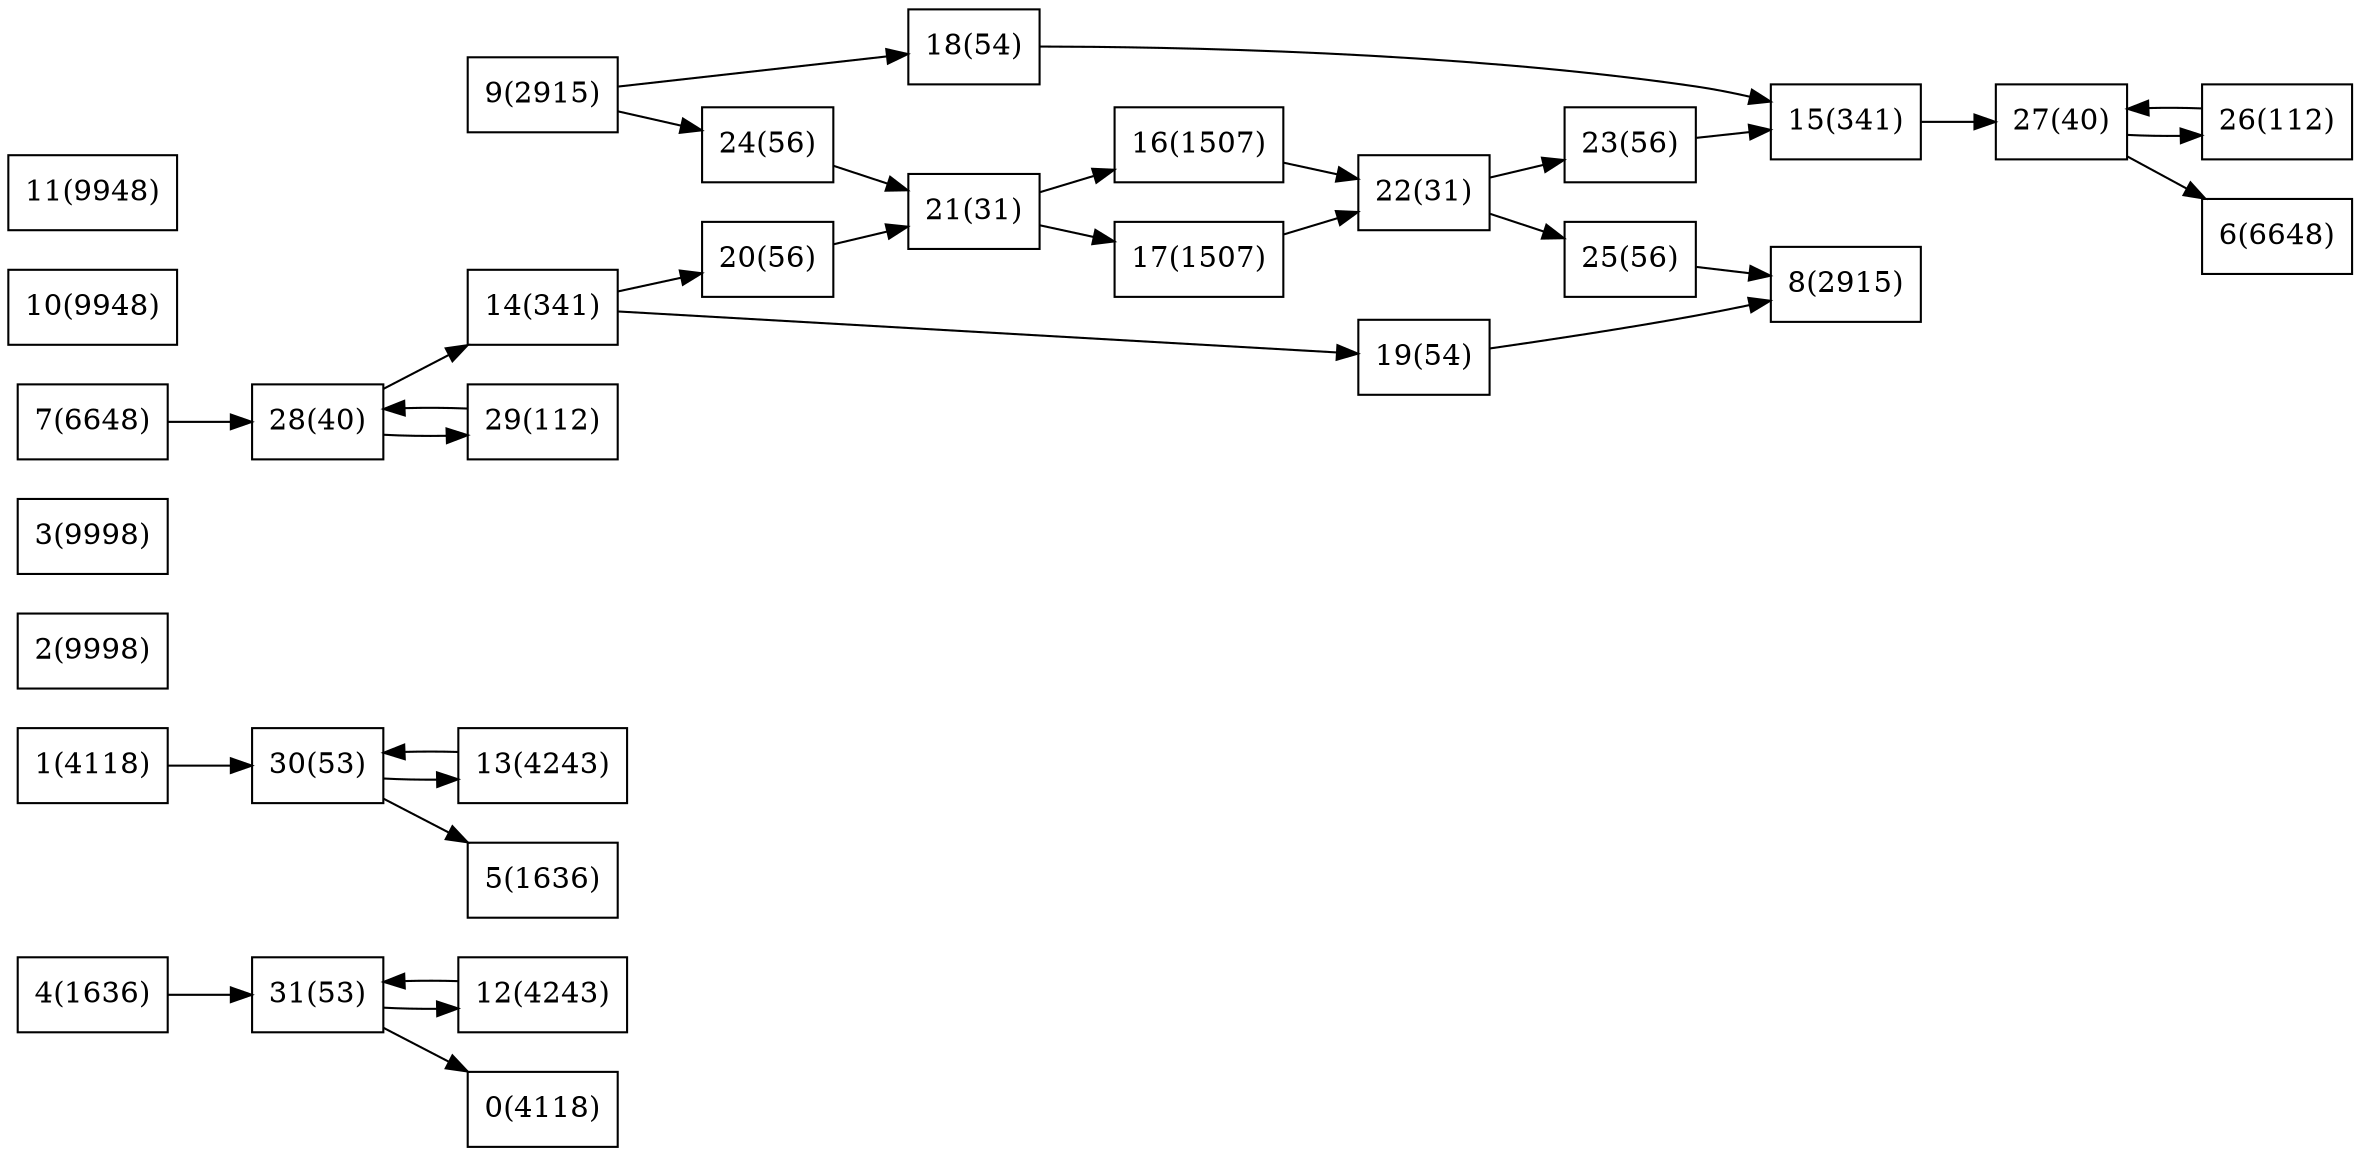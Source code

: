 digraph G {
graph [rankdir=LR, fontname="Courier"];
node [shape=record];
0[label="0(4118)"];
1[label="1(4118)"];
2[label="2(9998)"];
3[label="3(9998)"];
4[label="4(1636)"];
5[label="5(1636)"];
6[label="6(6648)"];
7[label="7(6648)"];
8[label="8(2915)"];
9[label="9(2915)"];
10[label="10(9948)"];
11[label="11(9948)"];
12[label="12(4243)"];
13[label="13(4243)"];
14[label="14(341)"];
15[label="15(341)"];
16[label="16(1507)"];
17[label="17(1507)"];
18[label="18(54)"];
19[label="19(54)"];
20[label="20(56)"];
21[label="21(31)"];
22[label="22(31)"];
23[label="23(56)"];
24[label="24(56)"];
25[label="25(56)"];
26[label="26(112)"];
27[label="27(40)"];
28[label="28(40)"];
29[label="29(112)"];
30[label="30(53)"];
31[label="31(53)"];
1 -> 30 ;
4 -> 31 ;
7 -> 28 ;
9 -> 18 ;
9 -> 24 ;
12 -> 31 ;
13 -> 30 ;
14 -> 19 ;
14 -> 20 ;
15 -> 27 ;
16 -> 22 ;
17 -> 22 ;
18 -> 15 ;
19 -> 8 ;
20 -> 21 ;
21 -> 16 ;
21 -> 17 ;
22 -> 23 ;
22 -> 25 ;
23 -> 15 ;
24 -> 21 ;
25 -> 8 ;
26 -> 27 ;
27 -> 6 ;
27 -> 26 ;
28 -> 14 ;
28 -> 29 ;
29 -> 28 ;
30 -> 5 ;
30 -> 13 ;
31 -> 0 ;
31 -> 12 ;
}